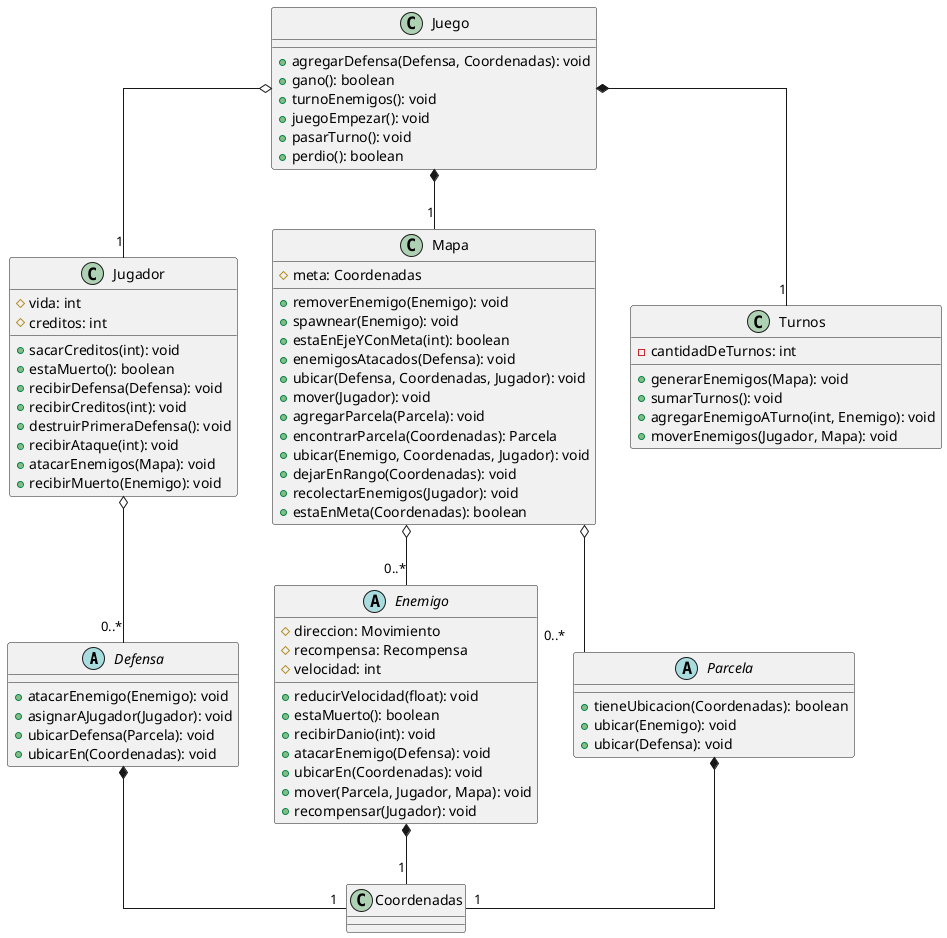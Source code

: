 @startuml
top to bottom direction
skinparam linetype ortho

abstract Defensa {
  + atacarEnemigo(Enemigo): void
  + asignarAJugador(Jugador): void
  + ubicarDefensa(Parcela): void
  + ubicarEn(Coordenadas): void
}
abstract Enemigo {
  + reducirVelocidad(float): void
  + estaMuerto(): boolean
  + recibirDanio(int): void
  + atacarEnemigo(Defensa): void
  + ubicarEn(Coordenadas): void
  + mover(Parcela, Jugador, Mapa): void
  + recompensar(Jugador): void
  # direccion: Movimiento
  # recompensa: Recompensa
  # velocidad: int
}
class Juego {
  + agregarDefensa(Defensa, Coordenadas): void
  + gano(): boolean
  + turnoEnemigos(): void
  + juegoEmpezar(): void
  + pasarTurno(): void
  + perdio(): boolean
}
class Jugador {
  + sacarCreditos(int): void
  + estaMuerto(): boolean
  + recibirDefensa(Defensa): void
  + recibirCreditos(int): void
  + destruirPrimeraDefensa(): void
  + recibirAtaque(int): void
  + atacarEnemigos(Mapa): void
  + recibirMuerto(Enemigo): void
  # vida: int
  # creditos: int
}
class Mapa {
  + removerEnemigo(Enemigo): void
  + spawnear(Enemigo): void
  + estaEnEjeYConMeta(int): boolean
  + enemigosAtacados(Defensa): void
  + ubicar(Defensa, Coordenadas, Jugador): void
  + mover(Jugador): void
  + agregarParcela(Parcela): void
  + encontrarParcela(Coordenadas): Parcela
  + ubicar(Enemigo, Coordenadas, Jugador): void
  + dejarEnRango(Coordenadas): void
  + recolectarEnemigos(Jugador): void
  + estaEnMeta(Coordenadas): boolean
  # meta: Coordenadas
}
abstract Parcela {
  + tieneUbicacion(Coordenadas): boolean
  + ubicar(Enemigo): void
  + ubicar(Defensa): void
}
class Turnos {
  + generarEnemigos(Mapa): void
  + sumarTurnos(): void
  + agregarEnemigoATurno(int, Enemigo): void
  + moverEnemigos(Jugador, Mapa): void
  - cantidadDeTurnos: int
  }
class Coordenadas{
}

Juego o-- "1" Jugador
Juego *-- "1" Mapa
Juego *-- "1" Turnos
Jugador o-- "0..*"Defensa
Mapa o-- "0..*" Enemigo
Mapa o-- "0..*" Parcela
Enemigo *-- "1" Coordenadas
Defensa *-- "1" Coordenadas
Parcela *-- "1" Coordenadas
@enduml

